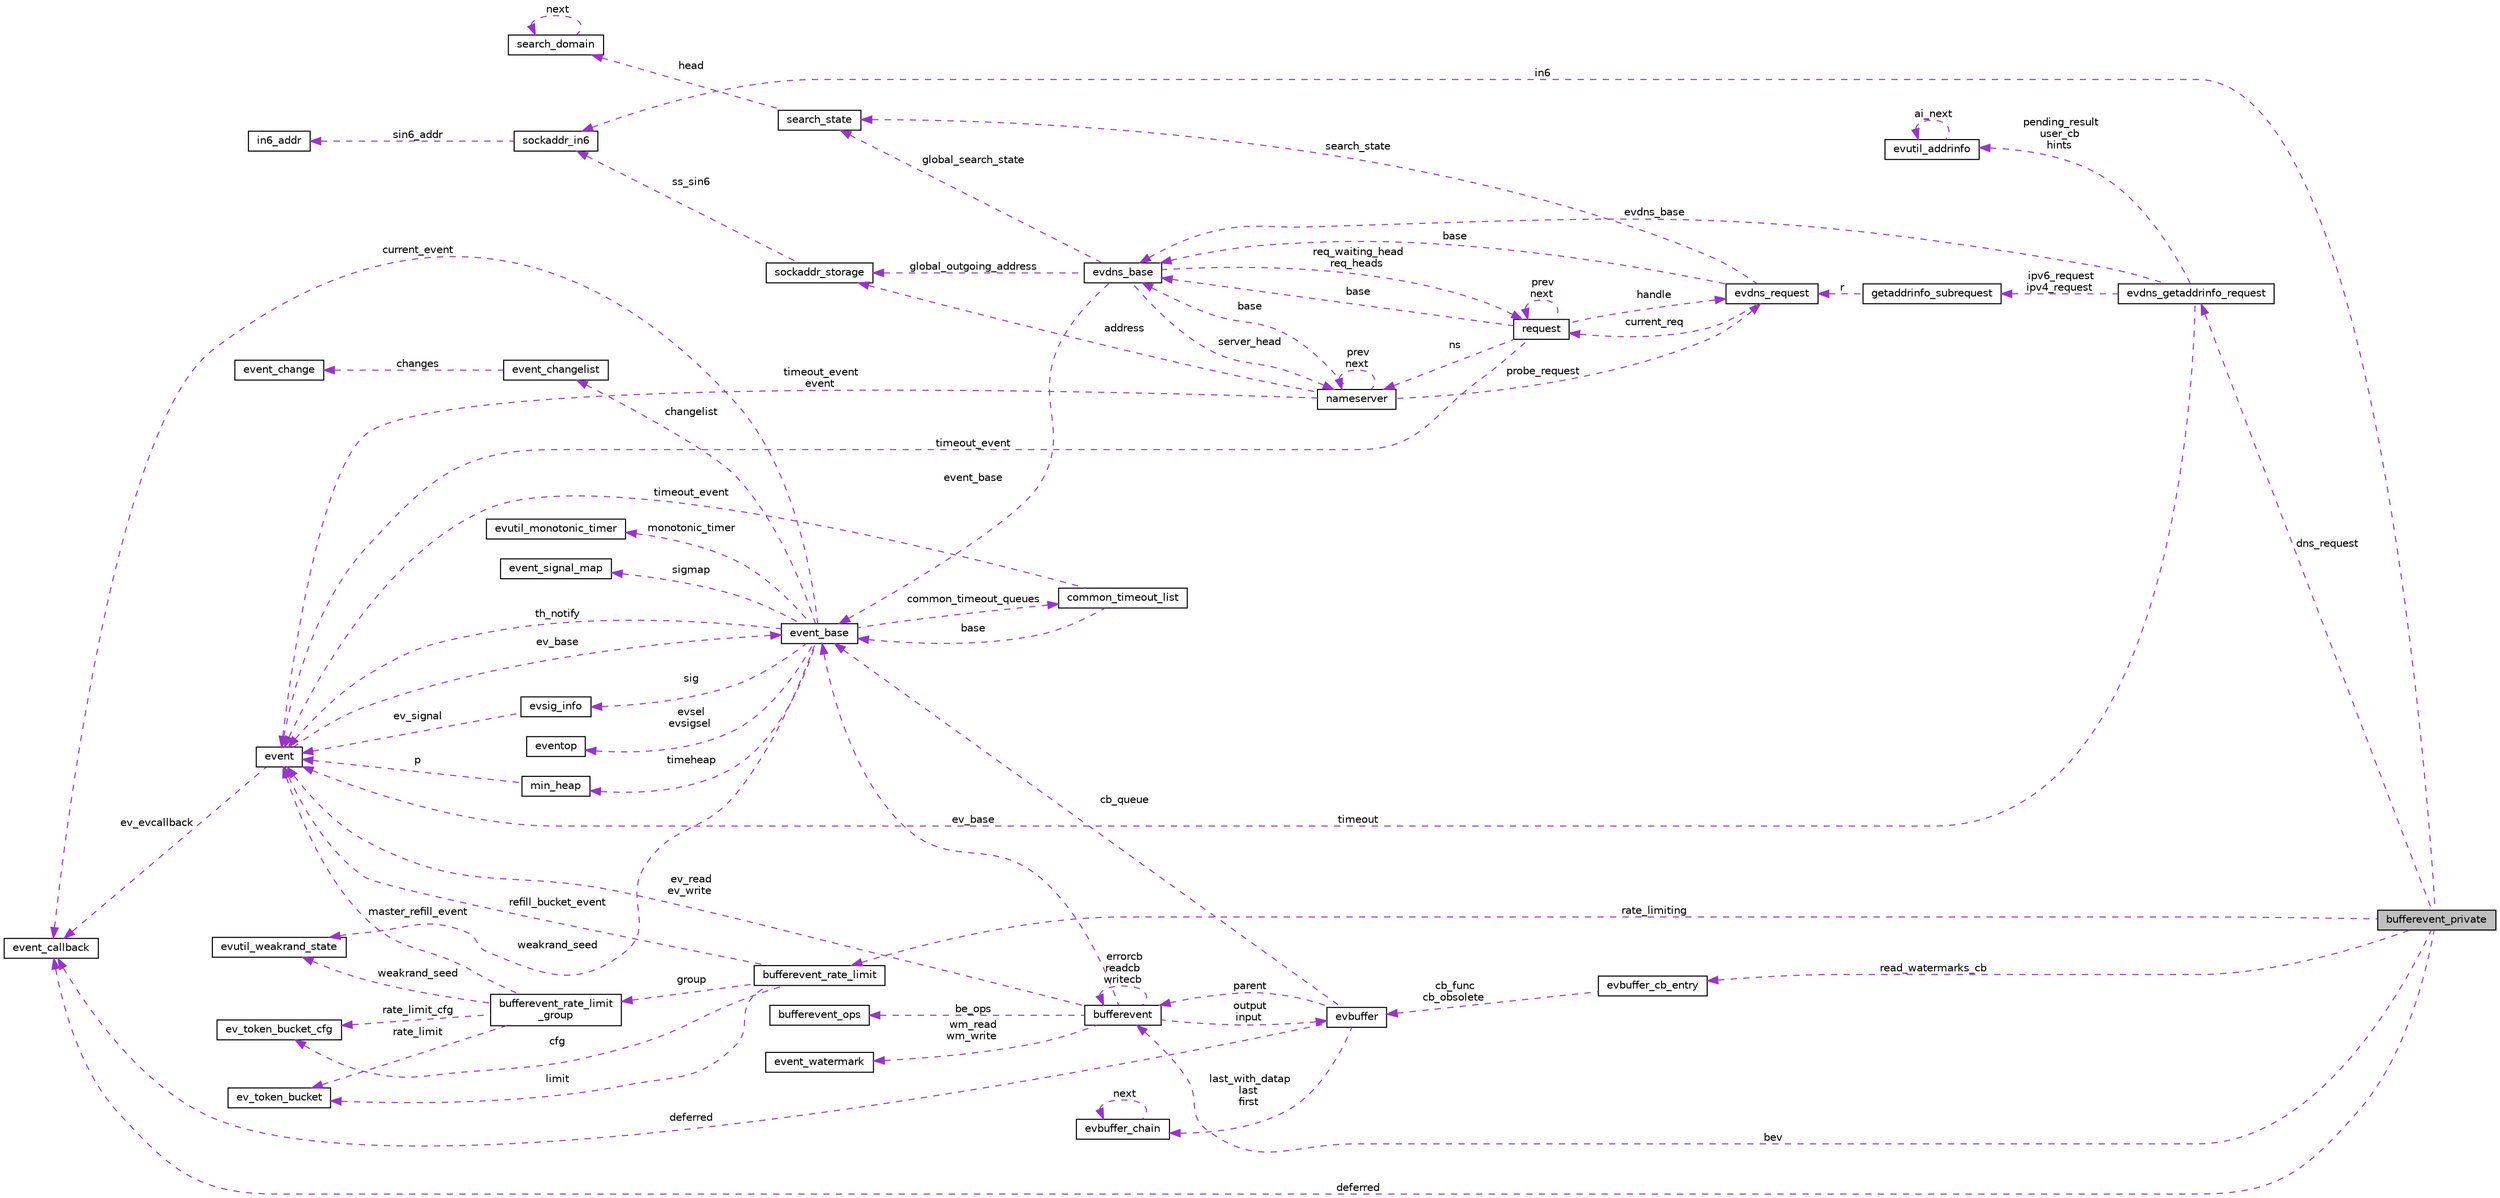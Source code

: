 digraph "bufferevent_private"
{
 // LATEX_PDF_SIZE
  edge [fontname="Helvetica",fontsize="10",labelfontname="Helvetica",labelfontsize="10"];
  node [fontname="Helvetica",fontsize="10",shape=record];
  rankdir="LR";
  Node1 [label="bufferevent_private",height=0.2,width=0.4,color="black", fillcolor="grey75", style="filled", fontcolor="black",tooltip=" "];
  Node2 -> Node1 [dir="back",color="darkorchid3",fontsize="10",style="dashed",label=" dns_request" ,fontname="Helvetica"];
  Node2 [label="evdns_getaddrinfo_request",height=0.2,width=0.4,color="black", fillcolor="white", style="filled",URL="$structevdns__getaddrinfo__request.html",tooltip=" "];
  Node3 -> Node2 [dir="back",color="darkorchid3",fontsize="10",style="dashed",label=" evdns_base" ,fontname="Helvetica"];
  Node3 [label="evdns_base",height=0.2,width=0.4,color="black", fillcolor="white", style="filled",URL="$structevdns__base.html",tooltip=" "];
  Node4 -> Node3 [dir="back",color="darkorchid3",fontsize="10",style="dashed",label=" global_outgoing_address" ,fontname="Helvetica"];
  Node4 [label="sockaddr_storage",height=0.2,width=0.4,color="black", fillcolor="white", style="filled",URL="$structsockaddr__storage.html",tooltip=" "];
  Node5 -> Node4 [dir="back",color="darkorchid3",fontsize="10",style="dashed",label=" ss_sin6" ,fontname="Helvetica"];
  Node5 [label="sockaddr_in6",height=0.2,width=0.4,color="black", fillcolor="white", style="filled",URL="$structsockaddr__in6.html",tooltip=" "];
  Node6 -> Node5 [dir="back",color="darkorchid3",fontsize="10",style="dashed",label=" sin6_addr" ,fontname="Helvetica"];
  Node6 [label="in6_addr",height=0.2,width=0.4,color="black", fillcolor="white", style="filled",URL="$structin6__addr.html",tooltip=" "];
  Node7 -> Node3 [dir="back",color="darkorchid3",fontsize="10",style="dashed",label=" server_head" ,fontname="Helvetica"];
  Node7 [label="nameserver",height=0.2,width=0.4,color="black", fillcolor="white", style="filled",URL="$structnameserver.html",tooltip=" "];
  Node3 -> Node7 [dir="back",color="darkorchid3",fontsize="10",style="dashed",label=" base" ,fontname="Helvetica"];
  Node8 -> Node7 [dir="back",color="darkorchid3",fontsize="10",style="dashed",label=" timeout_event\nevent" ,fontname="Helvetica"];
  Node8 [label="event",height=0.2,width=0.4,color="black", fillcolor="white", style="filled",URL="$structevent.html",tooltip=" "];
  Node9 -> Node8 [dir="back",color="darkorchid3",fontsize="10",style="dashed",label=" ev_evcallback" ,fontname="Helvetica"];
  Node9 [label="event_callback",height=0.2,width=0.4,color="black", fillcolor="white", style="filled",URL="$structevent__callback.html",tooltip=" "];
  Node10 -> Node8 [dir="back",color="darkorchid3",fontsize="10",style="dashed",label=" ev_base" ,fontname="Helvetica"];
  Node10 [label="event_base",height=0.2,width=0.4,color="black", fillcolor="white", style="filled",URL="$structevent__base.html",tooltip=" "];
  Node11 -> Node10 [dir="back",color="darkorchid3",fontsize="10",style="dashed",label=" evsel\nevsigsel" ,fontname="Helvetica"];
  Node11 [label="eventop",height=0.2,width=0.4,color="black", fillcolor="white", style="filled",URL="$structeventop.html",tooltip=" "];
  Node12 -> Node10 [dir="back",color="darkorchid3",fontsize="10",style="dashed",label=" sig" ,fontname="Helvetica"];
  Node12 [label="evsig_info",height=0.2,width=0.4,color="black", fillcolor="white", style="filled",URL="$structevsig__info.html",tooltip=" "];
  Node8 -> Node12 [dir="back",color="darkorchid3",fontsize="10",style="dashed",label=" ev_signal" ,fontname="Helvetica"];
  Node13 -> Node10 [dir="back",color="darkorchid3",fontsize="10",style="dashed",label=" timeheap" ,fontname="Helvetica"];
  Node13 [label="min_heap",height=0.2,width=0.4,color="black", fillcolor="white", style="filled",URL="$structmin__heap.html",tooltip=" "];
  Node8 -> Node13 [dir="back",color="darkorchid3",fontsize="10",style="dashed",label=" p" ,fontname="Helvetica"];
  Node8 -> Node10 [dir="back",color="darkorchid3",fontsize="10",style="dashed",label=" th_notify" ,fontname="Helvetica"];
  Node9 -> Node10 [dir="back",color="darkorchid3",fontsize="10",style="dashed",label=" current_event" ,fontname="Helvetica"];
  Node14 -> Node10 [dir="back",color="darkorchid3",fontsize="10",style="dashed",label=" common_timeout_queues" ,fontname="Helvetica"];
  Node14 [label="common_timeout_list",height=0.2,width=0.4,color="black", fillcolor="white", style="filled",URL="$structcommon__timeout__list.html",tooltip=" "];
  Node8 -> Node14 [dir="back",color="darkorchid3",fontsize="10",style="dashed",label=" timeout_event" ,fontname="Helvetica"];
  Node10 -> Node14 [dir="back",color="darkorchid3",fontsize="10",style="dashed",label=" base" ,fontname="Helvetica"];
  Node15 -> Node10 [dir="back",color="darkorchid3",fontsize="10",style="dashed",label=" monotonic_timer" ,fontname="Helvetica"];
  Node15 [label="evutil_monotonic_timer",height=0.2,width=0.4,color="black", fillcolor="white", style="filled",URL="$structevutil__monotonic__timer.html",tooltip=" "];
  Node16 -> Node10 [dir="back",color="darkorchid3",fontsize="10",style="dashed",label=" sigmap" ,fontname="Helvetica"];
  Node16 [label="event_signal_map",height=0.2,width=0.4,color="black", fillcolor="white", style="filled",URL="$structevent__signal__map.html",tooltip=" "];
  Node17 -> Node10 [dir="back",color="darkorchid3",fontsize="10",style="dashed",label=" changelist" ,fontname="Helvetica"];
  Node17 [label="event_changelist",height=0.2,width=0.4,color="black", fillcolor="white", style="filled",URL="$structevent__changelist.html",tooltip=" "];
  Node18 -> Node17 [dir="back",color="darkorchid3",fontsize="10",style="dashed",label=" changes" ,fontname="Helvetica"];
  Node18 [label="event_change",height=0.2,width=0.4,color="black", fillcolor="white", style="filled",URL="$structevent__change.html",tooltip=" "];
  Node19 -> Node10 [dir="back",color="darkorchid3",fontsize="10",style="dashed",label=" weakrand_seed" ,fontname="Helvetica"];
  Node19 [label="evutil_weakrand_state",height=0.2,width=0.4,color="black", fillcolor="white", style="filled",URL="$structevutil__weakrand__state.html",tooltip=" "];
  Node4 -> Node7 [dir="back",color="darkorchid3",fontsize="10",style="dashed",label=" address" ,fontname="Helvetica"];
  Node20 -> Node7 [dir="back",color="darkorchid3",fontsize="10",style="dashed",label=" probe_request" ,fontname="Helvetica"];
  Node20 [label="evdns_request",height=0.2,width=0.4,color="black", fillcolor="white", style="filled",URL="$structevdns__request.html",tooltip=" "];
  Node3 -> Node20 [dir="back",color="darkorchid3",fontsize="10",style="dashed",label=" base" ,fontname="Helvetica"];
  Node21 -> Node20 [dir="back",color="darkorchid3",fontsize="10",style="dashed",label=" current_req" ,fontname="Helvetica"];
  Node21 [label="request",height=0.2,width=0.4,color="black", fillcolor="white", style="filled",URL="$structrequest.html",tooltip=" "];
  Node3 -> Node21 [dir="back",color="darkorchid3",fontsize="10",style="dashed",label=" base" ,fontname="Helvetica"];
  Node8 -> Node21 [dir="back",color="darkorchid3",fontsize="10",style="dashed",label=" timeout_event" ,fontname="Helvetica"];
  Node20 -> Node21 [dir="back",color="darkorchid3",fontsize="10",style="dashed",label=" handle" ,fontname="Helvetica"];
  Node7 -> Node21 [dir="back",color="darkorchid3",fontsize="10",style="dashed",label=" ns" ,fontname="Helvetica"];
  Node21 -> Node21 [dir="back",color="darkorchid3",fontsize="10",style="dashed",label=" prev\nnext" ,fontname="Helvetica"];
  Node22 -> Node20 [dir="back",color="darkorchid3",fontsize="10",style="dashed",label=" search_state" ,fontname="Helvetica"];
  Node22 [label="search_state",height=0.2,width=0.4,color="black", fillcolor="white", style="filled",URL="$structsearch__state.html",tooltip=" "];
  Node23 -> Node22 [dir="back",color="darkorchid3",fontsize="10",style="dashed",label=" head" ,fontname="Helvetica"];
  Node23 [label="search_domain",height=0.2,width=0.4,color="black", fillcolor="white", style="filled",URL="$structsearch__domain.html",tooltip=" "];
  Node23 -> Node23 [dir="back",color="darkorchid3",fontsize="10",style="dashed",label=" next" ,fontname="Helvetica"];
  Node7 -> Node7 [dir="back",color="darkorchid3",fontsize="10",style="dashed",label=" prev\nnext" ,fontname="Helvetica"];
  Node21 -> Node3 [dir="back",color="darkorchid3",fontsize="10",style="dashed",label=" req_waiting_head\nreq_heads" ,fontname="Helvetica"];
  Node22 -> Node3 [dir="back",color="darkorchid3",fontsize="10",style="dashed",label=" global_search_state" ,fontname="Helvetica"];
  Node10 -> Node3 [dir="back",color="darkorchid3",fontsize="10",style="dashed",label=" event_base" ,fontname="Helvetica"];
  Node8 -> Node2 [dir="back",color="darkorchid3",fontsize="10",style="dashed",label=" timeout" ,fontname="Helvetica"];
  Node24 -> Node2 [dir="back",color="darkorchid3",fontsize="10",style="dashed",label=" ipv6_request\nipv4_request" ,fontname="Helvetica"];
  Node24 [label="getaddrinfo_subrequest",height=0.2,width=0.4,color="black", fillcolor="white", style="filled",URL="$structgetaddrinfo__subrequest.html",tooltip=" "];
  Node20 -> Node24 [dir="back",color="darkorchid3",fontsize="10",style="dashed",label=" r" ,fontname="Helvetica"];
  Node25 -> Node2 [dir="back",color="darkorchid3",fontsize="10",style="dashed",label=" pending_result\nuser_cb\nhints" ,fontname="Helvetica"];
  Node25 [label="evutil_addrinfo",height=0.2,width=0.4,color="black", fillcolor="white", style="filled",URL="$structevutil__addrinfo.html",tooltip=" "];
  Node25 -> Node25 [dir="back",color="darkorchid3",fontsize="10",style="dashed",label=" ai_next" ,fontname="Helvetica"];
  Node26 -> Node1 [dir="back",color="darkorchid3",fontsize="10",style="dashed",label=" rate_limiting" ,fontname="Helvetica"];
  Node26 [label="bufferevent_rate_limit",height=0.2,width=0.4,color="black", fillcolor="white", style="filled",URL="$structbufferevent__rate__limit.html",tooltip=" "];
  Node27 -> Node26 [dir="back",color="darkorchid3",fontsize="10",style="dashed",label=" group" ,fontname="Helvetica"];
  Node27 [label="bufferevent_rate_limit\l_group",height=0.2,width=0.4,color="black", fillcolor="white", style="filled",URL="$structbufferevent__rate__limit__group.html",tooltip=" "];
  Node8 -> Node27 [dir="back",color="darkorchid3",fontsize="10",style="dashed",label=" master_refill_event" ,fontname="Helvetica"];
  Node28 -> Node27 [dir="back",color="darkorchid3",fontsize="10",style="dashed",label=" rate_limit_cfg" ,fontname="Helvetica"];
  Node28 [label="ev_token_bucket_cfg",height=0.2,width=0.4,color="black", fillcolor="white", style="filled",URL="$structev__token__bucket__cfg.html",tooltip=" "];
  Node19 -> Node27 [dir="back",color="darkorchid3",fontsize="10",style="dashed",label=" weakrand_seed" ,fontname="Helvetica"];
  Node29 -> Node27 [dir="back",color="darkorchid3",fontsize="10",style="dashed",label=" rate_limit" ,fontname="Helvetica"];
  Node29 [label="ev_token_bucket",height=0.2,width=0.4,color="black", fillcolor="white", style="filled",URL="$structev__token__bucket.html",tooltip=" "];
  Node8 -> Node26 [dir="back",color="darkorchid3",fontsize="10",style="dashed",label=" refill_bucket_event" ,fontname="Helvetica"];
  Node28 -> Node26 [dir="back",color="darkorchid3",fontsize="10",style="dashed",label=" cfg" ,fontname="Helvetica"];
  Node29 -> Node26 [dir="back",color="darkorchid3",fontsize="10",style="dashed",label=" limit" ,fontname="Helvetica"];
  Node9 -> Node1 [dir="back",color="darkorchid3",fontsize="10",style="dashed",label=" deferred" ,fontname="Helvetica"];
  Node30 -> Node1 [dir="back",color="darkorchid3",fontsize="10",style="dashed",label=" read_watermarks_cb" ,fontname="Helvetica"];
  Node30 [label="evbuffer_cb_entry",height=0.2,width=0.4,color="black", fillcolor="white", style="filled",URL="$structevbuffer__cb__entry.html",tooltip=" "];
  Node31 -> Node30 [dir="back",color="darkorchid3",fontsize="10",style="dashed",label=" cb_func\ncb_obsolete" ,fontname="Helvetica"];
  Node31 [label="evbuffer",height=0.2,width=0.4,color="black", fillcolor="white", style="filled",URL="$structevbuffer.html",tooltip=" "];
  Node9 -> Node31 [dir="back",color="darkorchid3",fontsize="10",style="dashed",label=" deferred" ,fontname="Helvetica"];
  Node32 -> Node31 [dir="back",color="darkorchid3",fontsize="10",style="dashed",label=" last_with_datap\nlast\nfirst" ,fontname="Helvetica"];
  Node32 [label="evbuffer_chain",height=0.2,width=0.4,color="black", fillcolor="white", style="filled",URL="$structevbuffer__chain.html",tooltip=" "];
  Node32 -> Node32 [dir="back",color="darkorchid3",fontsize="10",style="dashed",label=" next" ,fontname="Helvetica"];
  Node10 -> Node31 [dir="back",color="darkorchid3",fontsize="10",style="dashed",label=" cb_queue" ,fontname="Helvetica"];
  Node33 -> Node31 [dir="back",color="darkorchid3",fontsize="10",style="dashed",label=" parent" ,fontname="Helvetica"];
  Node33 [label="bufferevent",height=0.2,width=0.4,color="black", fillcolor="white", style="filled",URL="$structbufferevent.html",tooltip=" "];
  Node34 -> Node33 [dir="back",color="darkorchid3",fontsize="10",style="dashed",label=" wm_read\nwm_write" ,fontname="Helvetica"];
  Node34 [label="event_watermark",height=0.2,width=0.4,color="black", fillcolor="white", style="filled",URL="$structevent__watermark.html",tooltip=" "];
  Node8 -> Node33 [dir="back",color="darkorchid3",fontsize="10",style="dashed",label=" ev_read\nev_write" ,fontname="Helvetica"];
  Node31 -> Node33 [dir="back",color="darkorchid3",fontsize="10",style="dashed",label=" output\ninput" ,fontname="Helvetica"];
  Node10 -> Node33 [dir="back",color="darkorchid3",fontsize="10",style="dashed",label=" ev_base" ,fontname="Helvetica"];
  Node33 -> Node33 [dir="back",color="darkorchid3",fontsize="10",style="dashed",label=" errorcb\nreadcb\nwritecb" ,fontname="Helvetica"];
  Node35 -> Node33 [dir="back",color="darkorchid3",fontsize="10",style="dashed",label=" be_ops" ,fontname="Helvetica"];
  Node35 [label="bufferevent_ops",height=0.2,width=0.4,color="black", fillcolor="white", style="filled",URL="$structbufferevent__ops.html",tooltip=" "];
  Node5 -> Node1 [dir="back",color="darkorchid3",fontsize="10",style="dashed",label=" in6" ,fontname="Helvetica"];
  Node33 -> Node1 [dir="back",color="darkorchid3",fontsize="10",style="dashed",label=" bev" ,fontname="Helvetica"];
}
